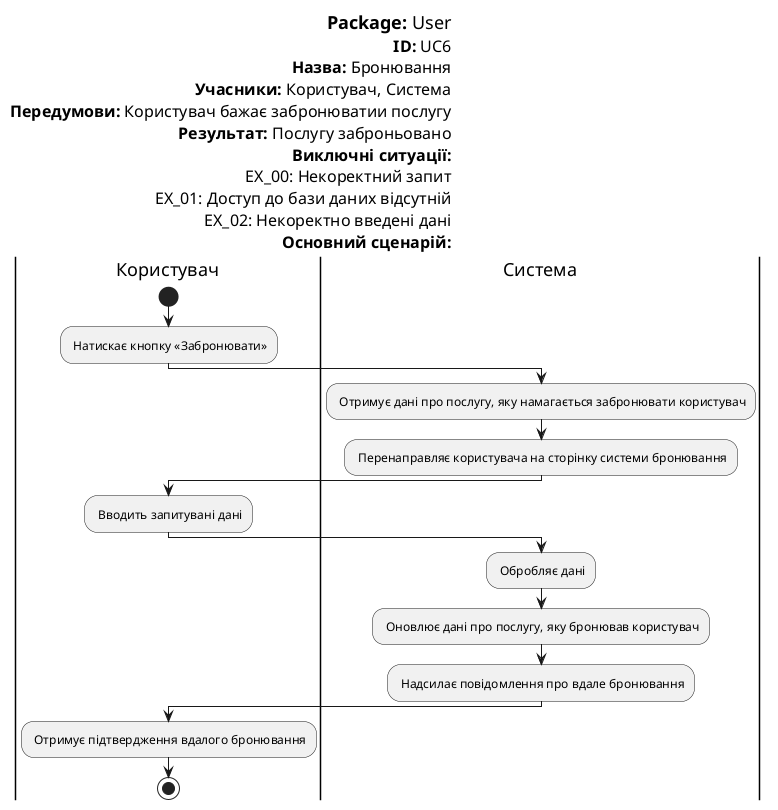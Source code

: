 @startuml 

left header
<font color=000 size=18><b>Package:</b> User
<font color=000 size=16><b>ID:</b> UC6
<font color=000 size=16><b>Назва:</b> Бронювання
<font color=000 size=16><b>Учасники:</b> Користувач, Система
<font color=000 size=16><b>Передумови:</b> Користувач бажає забронюватии послугу
<font color=000 size=16><b>Результат:</b> Послугу заброньовано
<font color=000 size=16><b>Виключні ситуації:</b>
<font color=000 size=16>EX_00: Некоректний запит
<font color=000 size=16>EX_01: Доступ до бази даних відсутній
<font color=000 size=16>EX_02: Некоректно введені дані
<font color=000 size=16><b>Основний сценарій:</b>
end header

skinparam	shadowing false
skinparam Note {
	BackgroundColor #f85658
	FontColor #ffffff
}

|Користувач|
start
: Натискає кнопку «Забронювати»;


|Система|
: Отримує дані про послугу, яку намагається забронювати користувач;

: Перенаправляє користувача на сторінку системи бронювання;

|Користувач|
: Вводить запитувані дані;

|Система|
: Обробляє дані;

: Оновлює дані про послугу, яку бронював користувач;

: Надсилає повідомлення про вдале бронювання;

|Користувач|
: Отримує підтвердження вдалого бронювання;

stop;
@enduml

